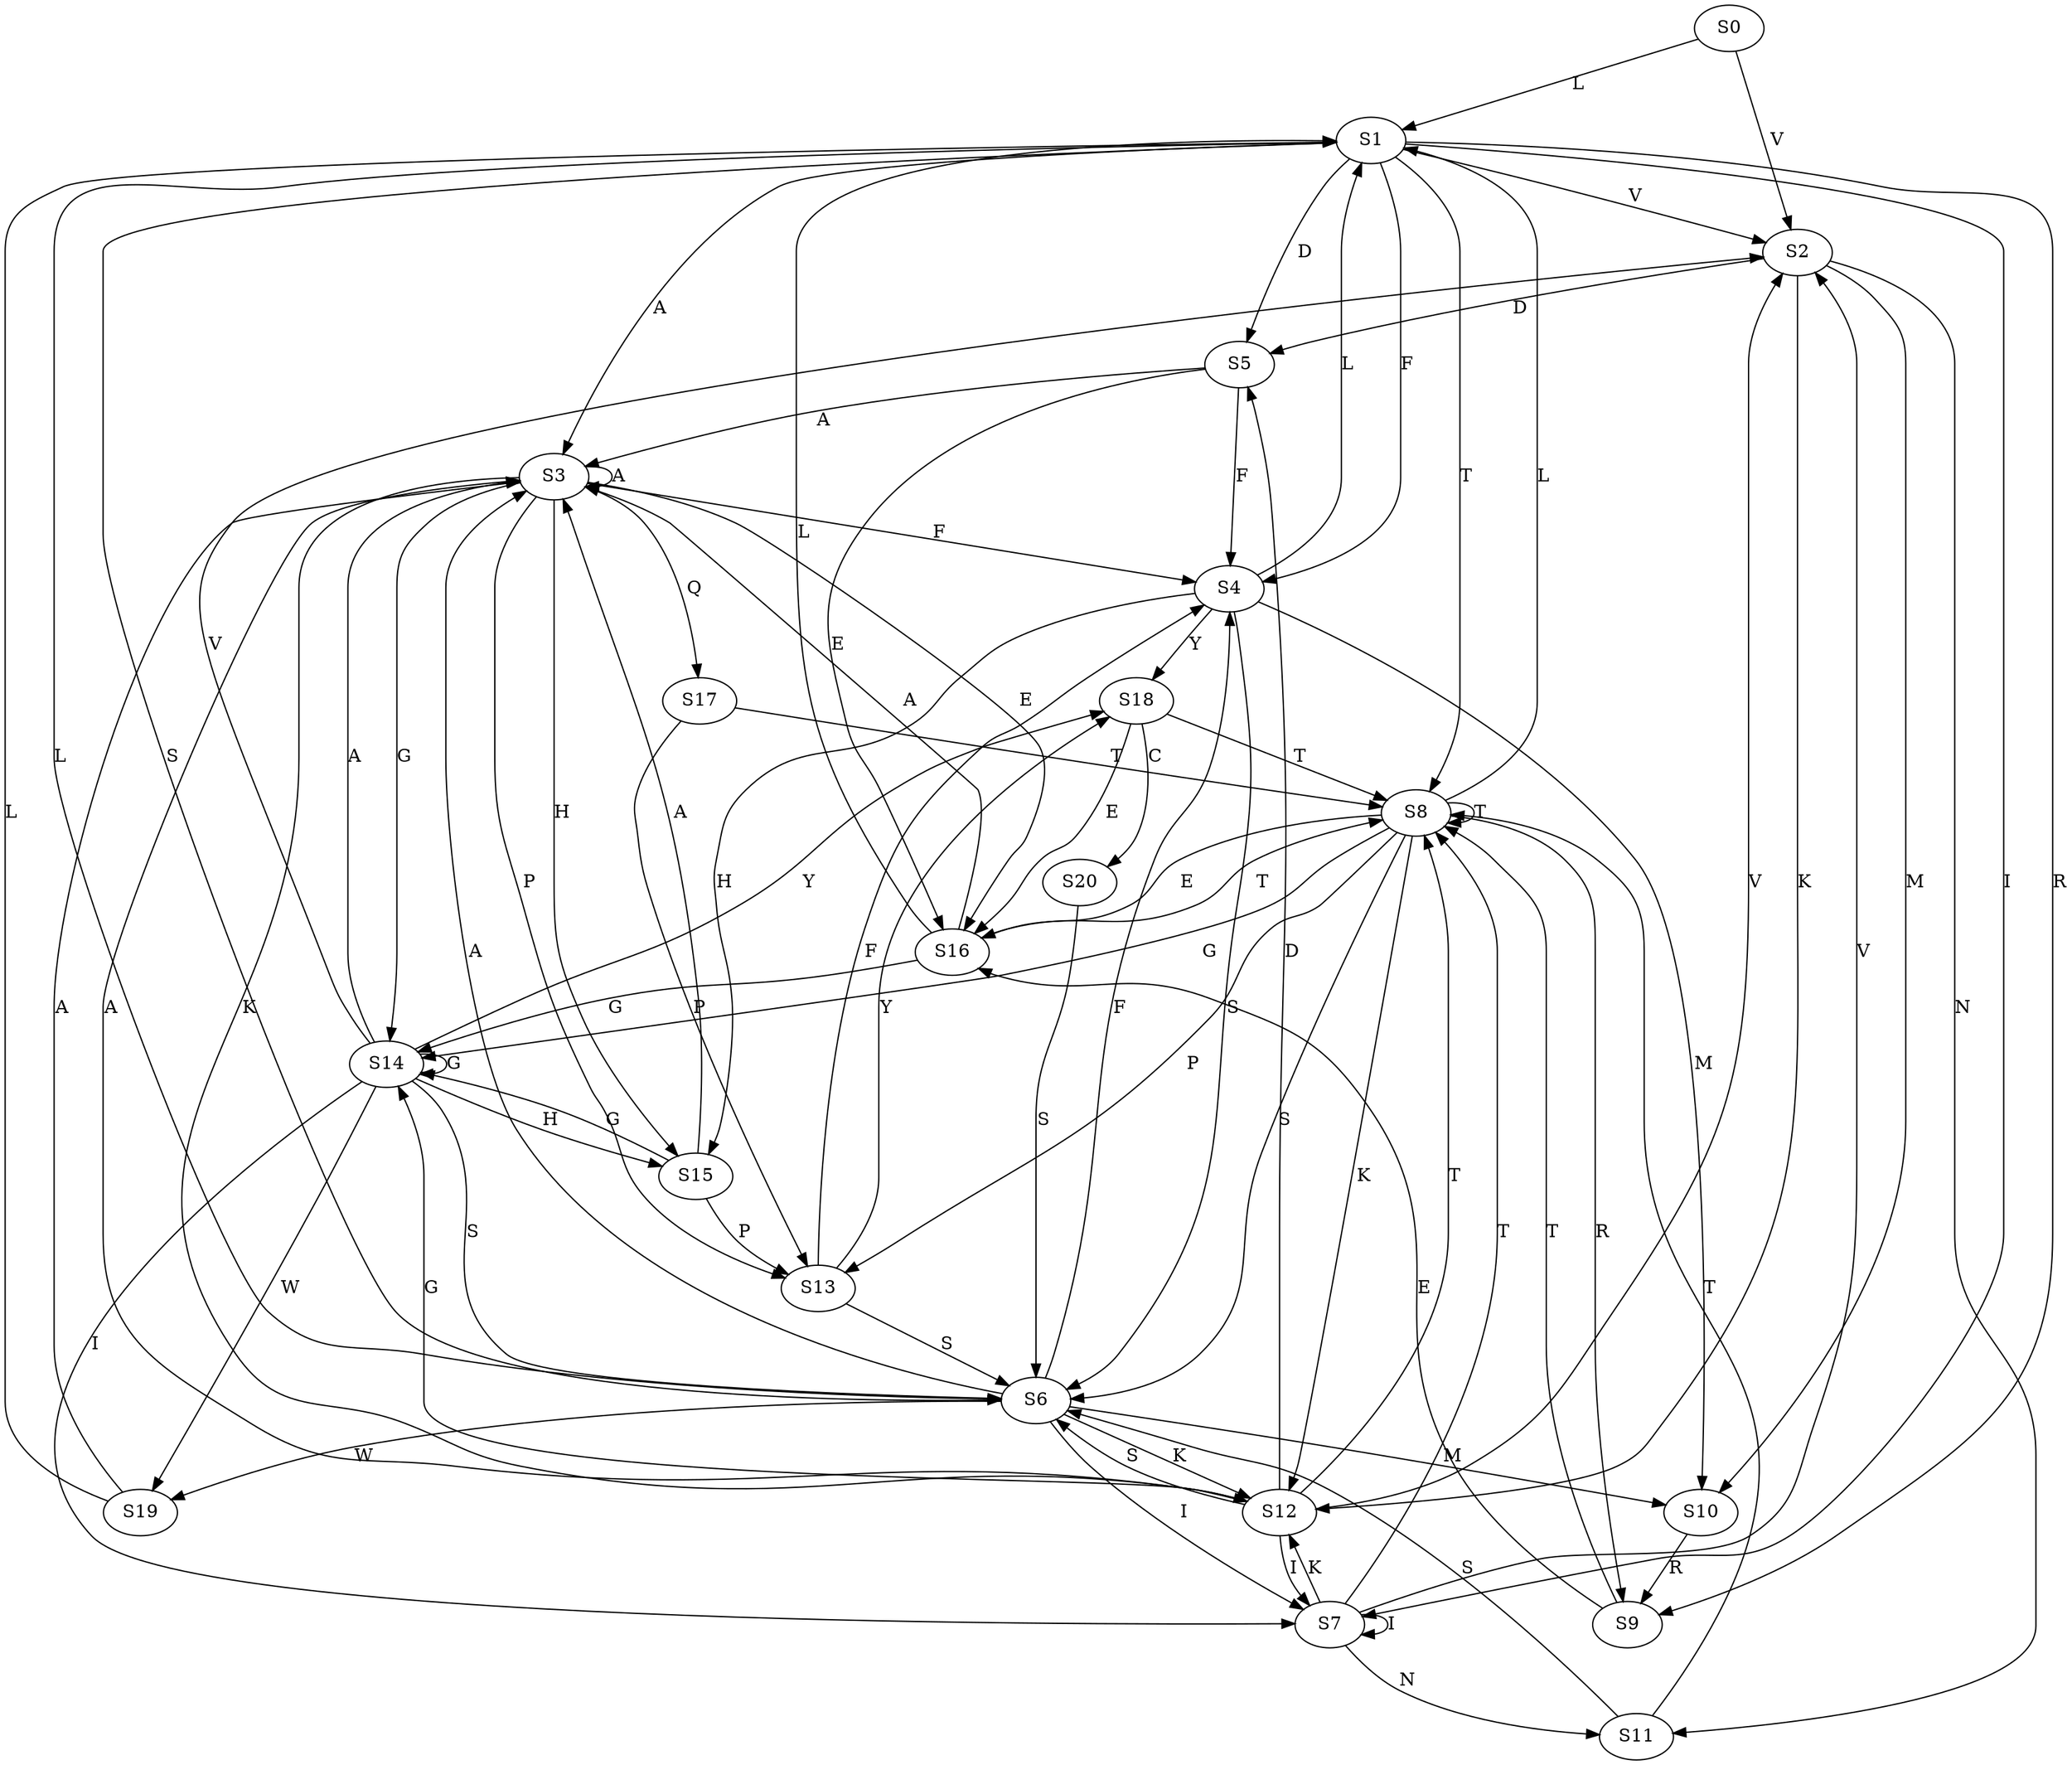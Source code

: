 strict digraph  {
	S0 -> S1 [ label = L ];
	S0 -> S2 [ label = V ];
	S1 -> S2 [ label = V ];
	S1 -> S3 [ label = A ];
	S1 -> S4 [ label = F ];
	S1 -> S5 [ label = D ];
	S1 -> S6 [ label = S ];
	S1 -> S7 [ label = I ];
	S1 -> S8 [ label = T ];
	S1 -> S9 [ label = R ];
	S2 -> S10 [ label = M ];
	S2 -> S11 [ label = N ];
	S2 -> S12 [ label = K ];
	S2 -> S5 [ label = D ];
	S3 -> S13 [ label = P ];
	S3 -> S12 [ label = K ];
	S3 -> S3 [ label = A ];
	S3 -> S14 [ label = G ];
	S3 -> S15 [ label = H ];
	S3 -> S16 [ label = E ];
	S3 -> S4 [ label = F ];
	S3 -> S17 [ label = Q ];
	S4 -> S10 [ label = M ];
	S4 -> S6 [ label = S ];
	S4 -> S18 [ label = Y ];
	S4 -> S15 [ label = H ];
	S4 -> S1 [ label = L ];
	S5 -> S3 [ label = A ];
	S5 -> S4 [ label = F ];
	S5 -> S16 [ label = E ];
	S6 -> S1 [ label = L ];
	S6 -> S12 [ label = K ];
	S6 -> S3 [ label = A ];
	S6 -> S10 [ label = M ];
	S6 -> S19 [ label = W ];
	S6 -> S7 [ label = I ];
	S6 -> S4 [ label = F ];
	S7 -> S11 [ label = N ];
	S7 -> S12 [ label = K ];
	S7 -> S8 [ label = T ];
	S7 -> S7 [ label = I ];
	S7 -> S2 [ label = V ];
	S8 -> S12 [ label = K ];
	S8 -> S13 [ label = P ];
	S8 -> S8 [ label = T ];
	S8 -> S1 [ label = L ];
	S8 -> S9 [ label = R ];
	S8 -> S6 [ label = S ];
	S8 -> S14 [ label = G ];
	S8 -> S16 [ label = E ];
	S9 -> S16 [ label = E ];
	S9 -> S8 [ label = T ];
	S10 -> S9 [ label = R ];
	S11 -> S8 [ label = T ];
	S11 -> S6 [ label = S ];
	S12 -> S5 [ label = D ];
	S12 -> S2 [ label = V ];
	S12 -> S14 [ label = G ];
	S12 -> S8 [ label = T ];
	S12 -> S7 [ label = I ];
	S12 -> S6 [ label = S ];
	S12 -> S3 [ label = A ];
	S13 -> S6 [ label = S ];
	S13 -> S4 [ label = F ];
	S13 -> S18 [ label = Y ];
	S14 -> S19 [ label = W ];
	S14 -> S2 [ label = V ];
	S14 -> S3 [ label = A ];
	S14 -> S18 [ label = Y ];
	S14 -> S6 [ label = S ];
	S14 -> S7 [ label = I ];
	S14 -> S14 [ label = G ];
	S14 -> S15 [ label = H ];
	S15 -> S3 [ label = A ];
	S15 -> S13 [ label = P ];
	S15 -> S14 [ label = G ];
	S16 -> S14 [ label = G ];
	S16 -> S3 [ label = A ];
	S16 -> S1 [ label = L ];
	S16 -> S8 [ label = T ];
	S17 -> S8 [ label = T ];
	S17 -> S13 [ label = P ];
	S18 -> S16 [ label = E ];
	S18 -> S8 [ label = T ];
	S18 -> S20 [ label = C ];
	S19 -> S3 [ label = A ];
	S19 -> S1 [ label = L ];
	S20 -> S6 [ label = S ];
}

